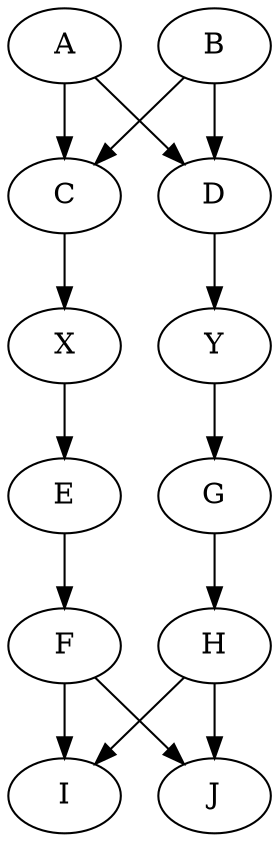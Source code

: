 digraph testparse1 {
	A -> C;
	B -> C;
	A -> D;
	B -> D;
	C -> X;
	X -> E;
	E -> F;
	D -> Y;
	Y -> G; 
	G -> H;
	F -> I;
	F -> J;
	H -> I;
	H -> J;
}
